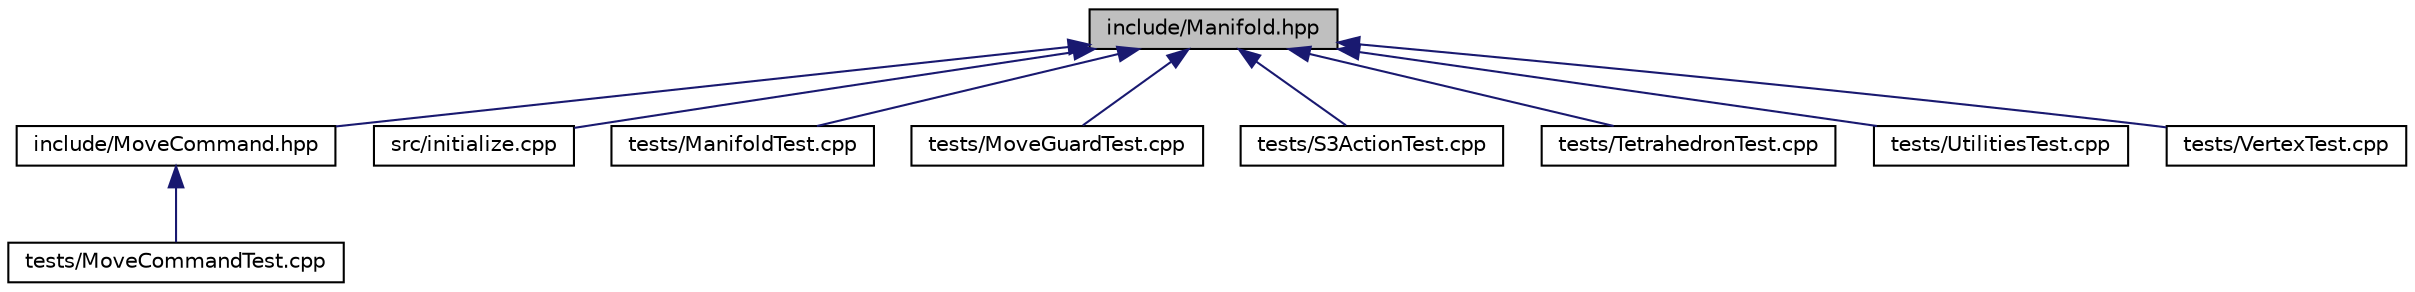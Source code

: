 digraph "include/Manifold.hpp"
{
  edge [fontname="Helvetica",fontsize="10",labelfontname="Helvetica",labelfontsize="10"];
  node [fontname="Helvetica",fontsize="10",shape=record];
  Node29 [label="include/Manifold.hpp",height=0.2,width=0.4,color="black", fillcolor="grey75", style="filled", fontcolor="black"];
  Node29 -> Node30 [dir="back",color="midnightblue",fontsize="10",style="solid",fontname="Helvetica"];
  Node30 [label="include/MoveCommand.hpp",height=0.2,width=0.4,color="black", fillcolor="white", style="filled",URL="$_move_command_8hpp.html",tooltip="Do ergodic moves. "];
  Node30 -> Node31 [dir="back",color="midnightblue",fontsize="10",style="solid",fontname="Helvetica"];
  Node31 [label="tests/MoveCommandTest.cpp",height=0.2,width=0.4,color="black", fillcolor="white", style="filled",URL="$_move_command_test_8cpp.html",tooltip="Tests for moves. "];
  Node29 -> Node32 [dir="back",color="midnightblue",fontsize="10",style="solid",fontname="Helvetica"];
  Node32 [label="src/initialize.cpp",height=0.2,width=0.4,color="black", fillcolor="white", style="filled",URL="$initialize_8cpp.html",tooltip="Generates initial spacetimes. "];
  Node29 -> Node33 [dir="back",color="midnightblue",fontsize="10",style="solid",fontname="Helvetica"];
  Node33 [label="tests/ManifoldTest.cpp",height=0.2,width=0.4,color="black", fillcolor="white", style="filled",URL="$_manifold_test_8cpp.html",tooltip="Tests of new manifold data structure. "];
  Node29 -> Node34 [dir="back",color="midnightblue",fontsize="10",style="solid",fontname="Helvetica"];
  Node34 [label="tests/MoveGuardTest.cpp",height=0.2,width=0.4,color="black", fillcolor="white", style="filled",URL="$_move_guard_test_8cpp.html",tooltip="Tests for MoveGuard RAII. "];
  Node29 -> Node35 [dir="back",color="midnightblue",fontsize="10",style="solid",fontname="Helvetica"];
  Node35 [label="tests/S3ActionTest.cpp",height=0.2,width=0.4,color="black", fillcolor="white", style="filled",URL="$_s3_action_test_8cpp_source.html"];
  Node29 -> Node36 [dir="back",color="midnightblue",fontsize="10",style="solid",fontname="Helvetica"];
  Node36 [label="tests/TetrahedronTest.cpp",height=0.2,width=0.4,color="black", fillcolor="white", style="filled",URL="$_tetrahedron_test_8cpp_source.html"];
  Node29 -> Node37 [dir="back",color="midnightblue",fontsize="10",style="solid",fontname="Helvetica"];
  Node37 [label="tests/UtilitiesTest.cpp",height=0.2,width=0.4,color="black", fillcolor="white", style="filled",URL="$_utilities_test_8cpp.html",tooltip="Tests on utility functions. "];
  Node29 -> Node38 [dir="back",color="midnightblue",fontsize="10",style="solid",fontname="Helvetica"];
  Node38 [label="tests/VertexTest.cpp",height=0.2,width=0.4,color="black", fillcolor="white", style="filled",URL="$_vertex_test_8cpp_source.html"];
}
